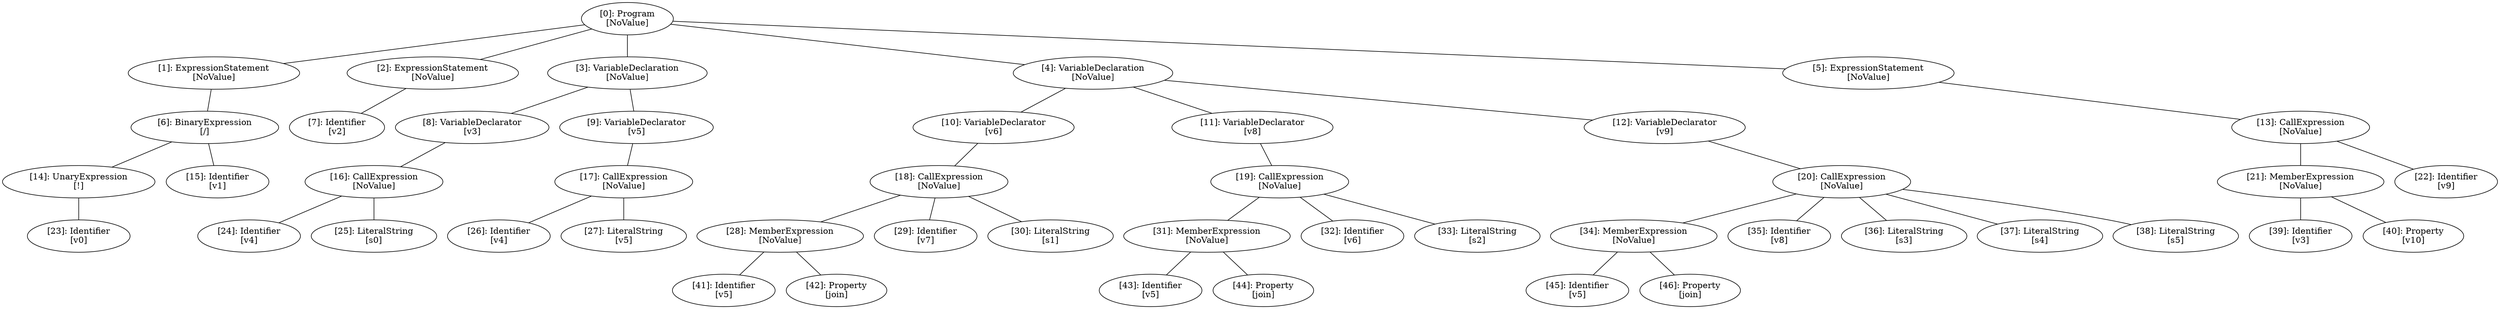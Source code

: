 // Result
graph {
	0 [label="[0]: Program
[NoValue]"]
	1 [label="[1]: ExpressionStatement
[NoValue]"]
	2 [label="[2]: ExpressionStatement
[NoValue]"]
	3 [label="[3]: VariableDeclaration
[NoValue]"]
	4 [label="[4]: VariableDeclaration
[NoValue]"]
	5 [label="[5]: ExpressionStatement
[NoValue]"]
	6 [label="[6]: BinaryExpression
[/]"]
	7 [label="[7]: Identifier
[v2]"]
	8 [label="[8]: VariableDeclarator
[v3]"]
	9 [label="[9]: VariableDeclarator
[v5]"]
	10 [label="[10]: VariableDeclarator
[v6]"]
	11 [label="[11]: VariableDeclarator
[v8]"]
	12 [label="[12]: VariableDeclarator
[v9]"]
	13 [label="[13]: CallExpression
[NoValue]"]
	14 [label="[14]: UnaryExpression
[!]"]
	15 [label="[15]: Identifier
[v1]"]
	16 [label="[16]: CallExpression
[NoValue]"]
	17 [label="[17]: CallExpression
[NoValue]"]
	18 [label="[18]: CallExpression
[NoValue]"]
	19 [label="[19]: CallExpression
[NoValue]"]
	20 [label="[20]: CallExpression
[NoValue]"]
	21 [label="[21]: MemberExpression
[NoValue]"]
	22 [label="[22]: Identifier
[v9]"]
	23 [label="[23]: Identifier
[v0]"]
	24 [label="[24]: Identifier
[v4]"]
	25 [label="[25]: LiteralString
[s0]"]
	26 [label="[26]: Identifier
[v4]"]
	27 [label="[27]: LiteralString
[v5]"]
	28 [label="[28]: MemberExpression
[NoValue]"]
	29 [label="[29]: Identifier
[v7]"]
	30 [label="[30]: LiteralString
[s1]"]
	31 [label="[31]: MemberExpression
[NoValue]"]
	32 [label="[32]: Identifier
[v6]"]
	33 [label="[33]: LiteralString
[s2]"]
	34 [label="[34]: MemberExpression
[NoValue]"]
	35 [label="[35]: Identifier
[v8]"]
	36 [label="[36]: LiteralString
[s3]"]
	37 [label="[37]: LiteralString
[s4]"]
	38 [label="[38]: LiteralString
[s5]"]
	39 [label="[39]: Identifier
[v3]"]
	40 [label="[40]: Property
[v10]"]
	41 [label="[41]: Identifier
[v5]"]
	42 [label="[42]: Property
[join]"]
	43 [label="[43]: Identifier
[v5]"]
	44 [label="[44]: Property
[join]"]
	45 [label="[45]: Identifier
[v5]"]
	46 [label="[46]: Property
[join]"]
	0 -- 1
	0 -- 2
	0 -- 3
	0 -- 4
	0 -- 5
	1 -- 6
	2 -- 7
	3 -- 8
	3 -- 9
	4 -- 10
	4 -- 11
	4 -- 12
	5 -- 13
	6 -- 14
	6 -- 15
	8 -- 16
	9 -- 17
	10 -- 18
	11 -- 19
	12 -- 20
	13 -- 21
	13 -- 22
	14 -- 23
	16 -- 24
	16 -- 25
	17 -- 26
	17 -- 27
	18 -- 28
	18 -- 29
	18 -- 30
	19 -- 31
	19 -- 32
	19 -- 33
	20 -- 34
	20 -- 35
	20 -- 36
	20 -- 37
	20 -- 38
	21 -- 39
	21 -- 40
	28 -- 41
	28 -- 42
	31 -- 43
	31 -- 44
	34 -- 45
	34 -- 46
}
